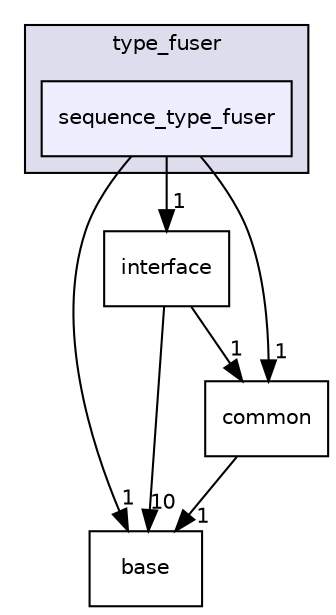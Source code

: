 digraph "modules/perception/obstacle/lidar/type_fuser/sequence_type_fuser" {
  compound=true
  node [ fontsize="10", fontname="Helvetica"];
  edge [ labelfontsize="10", labelfontname="Helvetica"];
  subgraph clusterdir_acdb472f85482fbc57069e9738f4c815 {
    graph [ bgcolor="#ddddee", pencolor="black", label="type_fuser" fontname="Helvetica", fontsize="10", URL="dir_acdb472f85482fbc57069e9738f4c815.html"]
  dir_77f44ed029a6c8ab3771277b649c5aff [shape=box, label="sequence_type_fuser", style="filled", fillcolor="#eeeeff", pencolor="black", URL="dir_77f44ed029a6c8ab3771277b649c5aff.html"];
  }
  dir_3220e30e13cded4e45f58b87a1a3558a [shape=box label="base" URL="dir_3220e30e13cded4e45f58b87a1a3558a.html"];
  dir_0e511d950e936e02d380312a7eeeff9e [shape=box label="interface" URL="dir_0e511d950e936e02d380312a7eeeff9e.html"];
  dir_f4b69bafa7685ee9950d2dee42a2cc60 [shape=box label="common" URL="dir_f4b69bafa7685ee9950d2dee42a2cc60.html"];
  dir_77f44ed029a6c8ab3771277b649c5aff->dir_3220e30e13cded4e45f58b87a1a3558a [headlabel="1", labeldistance=1.5 headhref="dir_000075_000037.html"];
  dir_77f44ed029a6c8ab3771277b649c5aff->dir_0e511d950e936e02d380312a7eeeff9e [headlabel="1", labeldistance=1.5 headhref="dir_000075_000156.html"];
  dir_77f44ed029a6c8ab3771277b649c5aff->dir_f4b69bafa7685ee9950d2dee42a2cc60 [headlabel="1", labeldistance=1.5 headhref="dir_000075_000149.html"];
  dir_0e511d950e936e02d380312a7eeeff9e->dir_3220e30e13cded4e45f58b87a1a3558a [headlabel="10", labeldistance=1.5 headhref="dir_000156_000037.html"];
  dir_0e511d950e936e02d380312a7eeeff9e->dir_f4b69bafa7685ee9950d2dee42a2cc60 [headlabel="1", labeldistance=1.5 headhref="dir_000156_000149.html"];
  dir_f4b69bafa7685ee9950d2dee42a2cc60->dir_3220e30e13cded4e45f58b87a1a3558a [headlabel="1", labeldistance=1.5 headhref="dir_000149_000037.html"];
}
